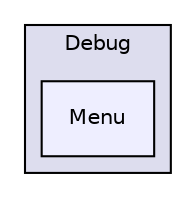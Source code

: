 digraph "WPFPageSwitcher/WPFPageSwitch/obj/Debug/Menu" {
  compound=true
  node [ fontsize="10", fontname="Helvetica"];
  edge [ labelfontsize="10", labelfontname="Helvetica"];
  subgraph clusterdir_9d16b4d4c819d2fe50d05ca85b6a9862 {
    graph [ bgcolor="#ddddee", pencolor="black", label="Debug" fontname="Helvetica", fontsize="10", URL="dir_9d16b4d4c819d2fe50d05ca85b6a9862.html"]
  dir_63ee508a042d34be0c8185c10ac69a09 [shape=box, label="Menu", style="filled", fillcolor="#eeeeff", pencolor="black", URL="dir_63ee508a042d34be0c8185c10ac69a09.html"];
  }
}

